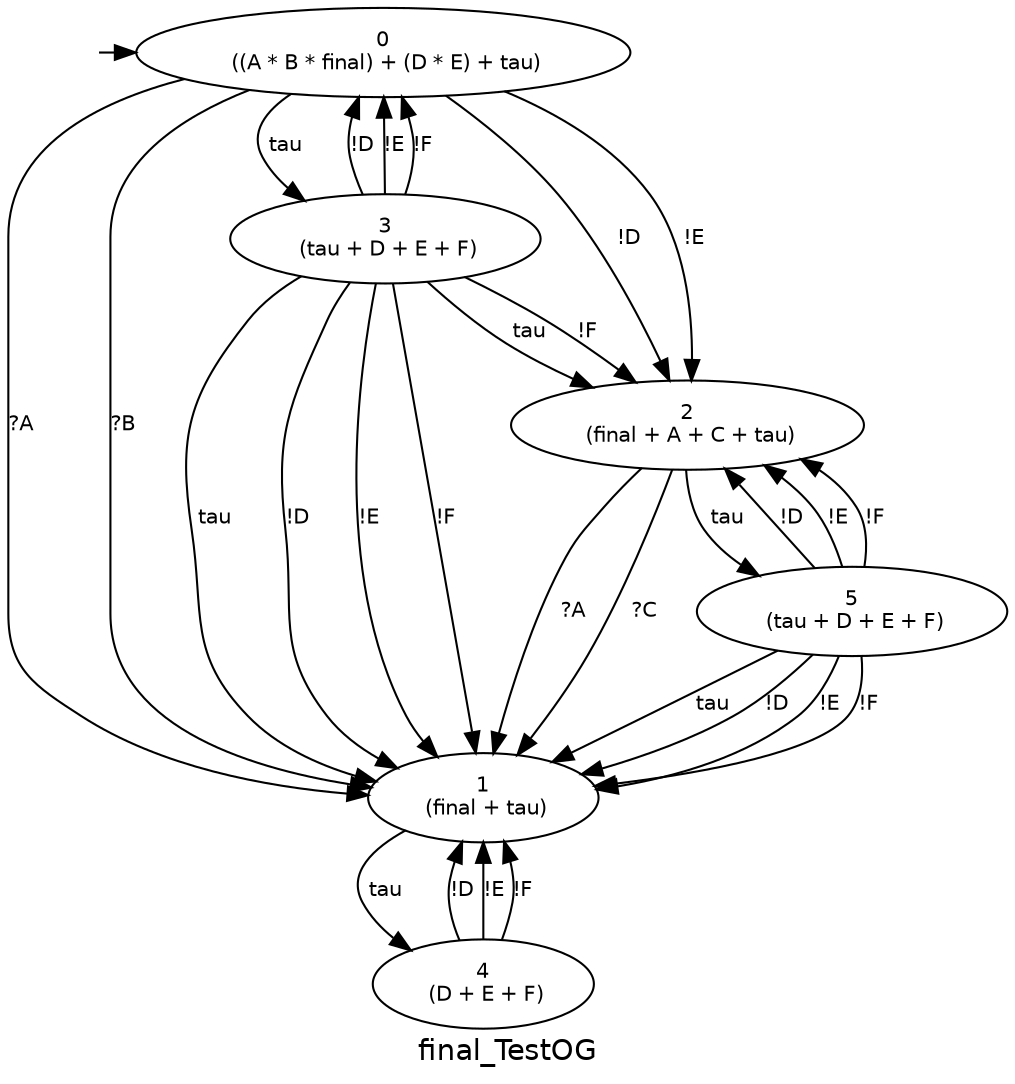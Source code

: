 digraph D {
graph [fontname="Helvetica", label="final_TestOG"];
node [fontname="Helvetica" fontsize=10];
edge [fontname="Helvetica" fontsize=10];
  q_0 [label="" height="0.01" width="0.01" style="invis"];
  q_0 -> 0 [minlen="0.5"];
  0 [label="0\n ((A * B * final) + (D * E) + tau)"]
  0 -> 3 [label=" tau"]
  0 -> 1 [label="?A"]
  0 -> 1 [label="?B"]
  0 -> 2 [label="!D"]
  0 -> 2 [label="!E"]
  1 [label="1\n (final + tau)"]
  1 -> 4 [label=" tau"]
  2 [label="2\n (final + A + C + tau)"]
  2 -> 5 [label=" tau"]
  2 -> 1 [label="?A"]
  2 -> 1 [label="?C"]
  3 [label="3\n (tau + D + E + F)"]
  3 -> 1 [label=" tau"]
  3 -> 2 [label=" tau"]
  3 -> 0 [label="!D"]
  3 -> 1 [label="!D"]
  3 -> 0 [label="!E"]
  3 -> 1 [label="!E"]
  3 -> 0 [label="!F"]
  3 -> 1 [label="!F"]
  3 -> 2 [label="!F"]
  4 [label="4\n (D + E + F)"]
  4 -> 1 [label="!D"]
  4 -> 1 [label="!E"]
  4 -> 1 [label="!F"]
  5 [label="5\n (tau + D + E + F)"]
  5 -> 1 [label=" tau"]
  5 -> 1 [label="!D"]
  5 -> 2 [label="!D"]
  5 -> 1 [label="!E"]
  5 -> 2 [label="!E"]
  5 -> 1 [label="!F"]
  5 -> 2 [label="!F"]
}
